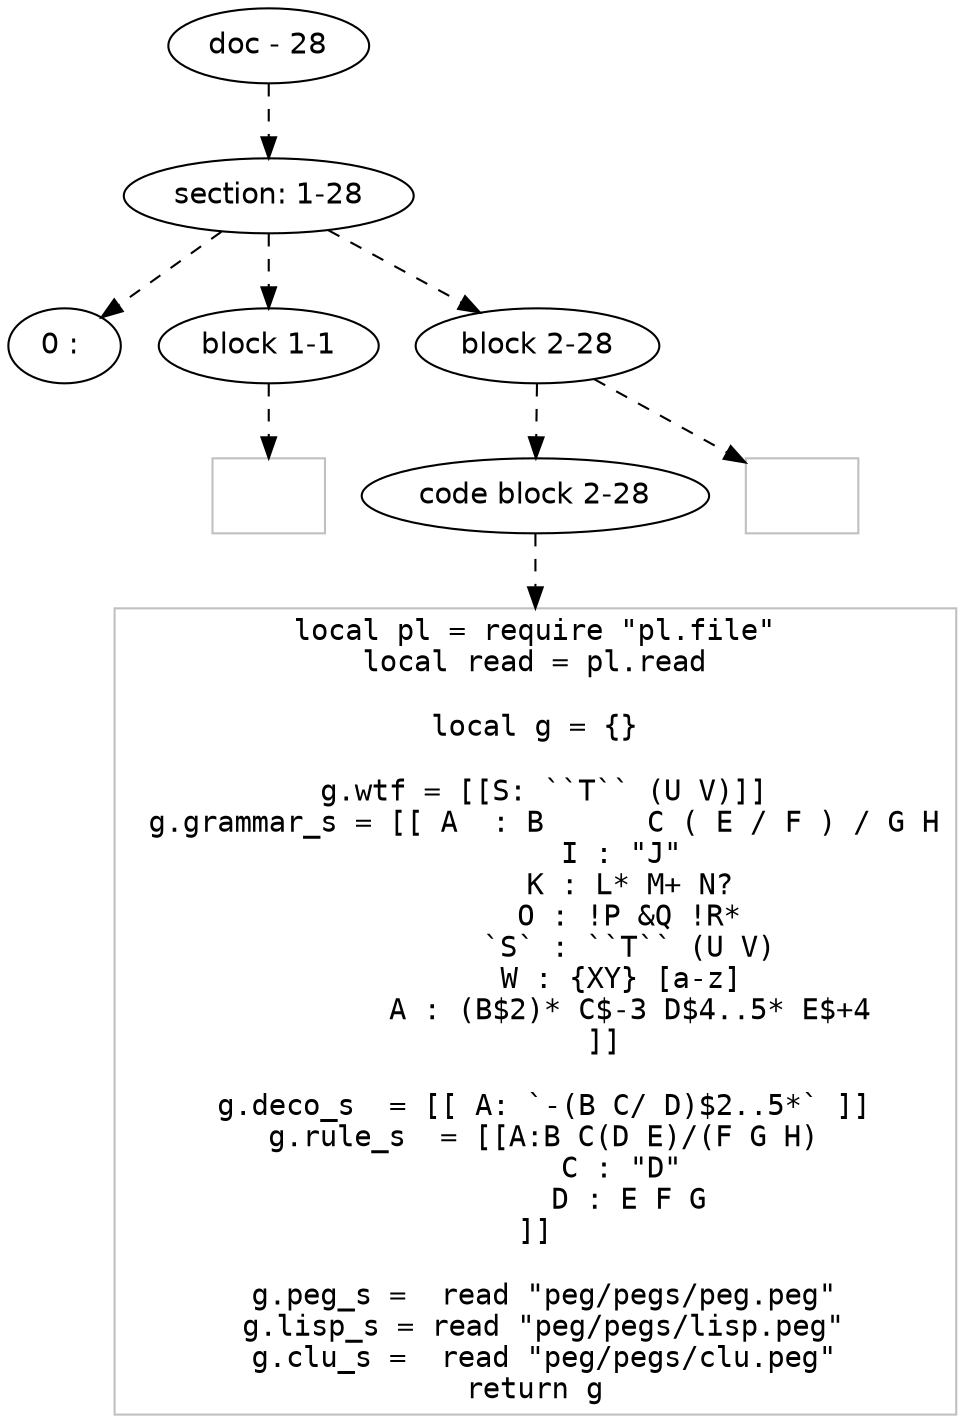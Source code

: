 digraph hierarchy {

node [fontname=Helvetica]
edge [style=dashed]

doc_0 [label="doc - 28"]

doc_0 -> { section_1}
{rank=same; section_1}

section_1 [label="section: 1-28"]

section_1 -> { header_2 block_3 block_4}
{rank=same; header_2 block_3 block_4}

header_2 [label="0 : "]
block_3 [label="block 1-1"]
block_4 [label="block 2-28"]


block_3 -> leaf_5
leaf_5  [color=Gray,shape=rectangle,fontname=Inconsolata,label=""]block_4 -> { codeblock_6}
{rank=same; codeblock_6}

codeblock_6 [label="code block 2-28"]


codeblock_6 -> leaf_7
leaf_7  [color=Gray,shape=rectangle,fontname=Inconsolata,label="local pl = require \"pl.file\"
local read = pl.read

local g = {}

 g.wtf = [[S: ``T`` (U V)]]
 g.grammar_s = [[ A  : B      C ( E / F ) / G H
           I : \"J\" 
           K : L* M+ N?
           O : !P &Q !R*
           `S` : ``T`` (U V)
           W : {XY} [a-z] 
           A : (B$2)* C$-3 D$4..5* E$+4
        ]]

 g.deco_s  = [[ A: `-(B C/ D)$2..5*` ]]
 g.rule_s  = [[A:B C(D E)/(F G H)
           C : \"D\" 
           D : E F G
]]

 g.peg_s =  read \"peg/pegs/peg.peg\"
 g.lisp_s = read \"peg/pegs/lisp.peg\"
 g.clu_s =  read \"peg/pegs/clu.peg\"
return g
"]
block_4 -> leaf_8
leaf_8  [color=Gray,shape=rectangle,fontname=Inconsolata,label="
"]
}
